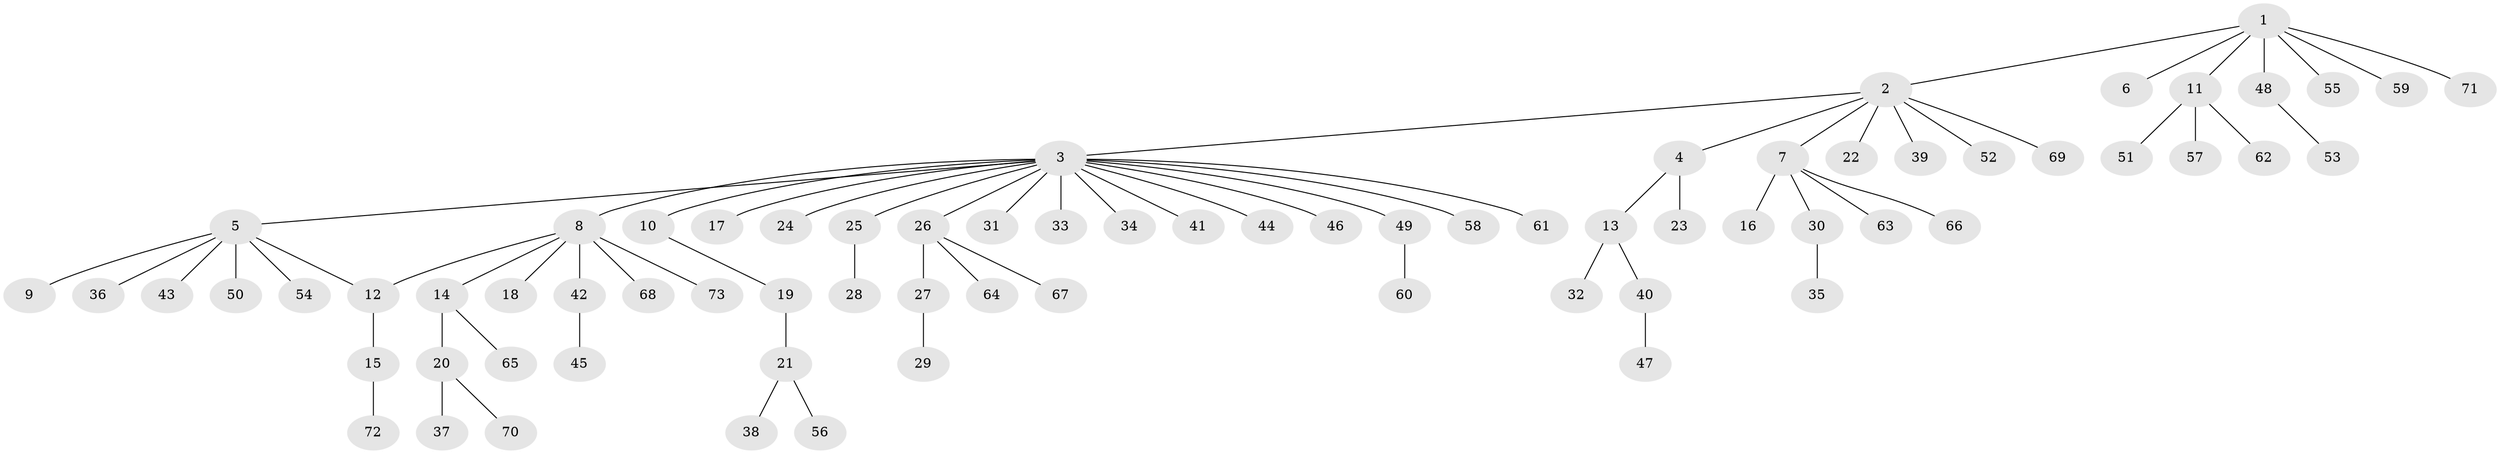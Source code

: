 // Generated by graph-tools (version 1.1) at 2025/11/02/27/25 16:11:15]
// undirected, 73 vertices, 73 edges
graph export_dot {
graph [start="1"]
  node [color=gray90,style=filled];
  1;
  2;
  3;
  4;
  5;
  6;
  7;
  8;
  9;
  10;
  11;
  12;
  13;
  14;
  15;
  16;
  17;
  18;
  19;
  20;
  21;
  22;
  23;
  24;
  25;
  26;
  27;
  28;
  29;
  30;
  31;
  32;
  33;
  34;
  35;
  36;
  37;
  38;
  39;
  40;
  41;
  42;
  43;
  44;
  45;
  46;
  47;
  48;
  49;
  50;
  51;
  52;
  53;
  54;
  55;
  56;
  57;
  58;
  59;
  60;
  61;
  62;
  63;
  64;
  65;
  66;
  67;
  68;
  69;
  70;
  71;
  72;
  73;
  1 -- 2;
  1 -- 6;
  1 -- 11;
  1 -- 48;
  1 -- 55;
  1 -- 59;
  1 -- 71;
  2 -- 3;
  2 -- 4;
  2 -- 7;
  2 -- 22;
  2 -- 39;
  2 -- 52;
  2 -- 69;
  3 -- 5;
  3 -- 8;
  3 -- 10;
  3 -- 17;
  3 -- 24;
  3 -- 25;
  3 -- 26;
  3 -- 31;
  3 -- 33;
  3 -- 34;
  3 -- 41;
  3 -- 44;
  3 -- 46;
  3 -- 49;
  3 -- 58;
  3 -- 61;
  4 -- 13;
  4 -- 23;
  5 -- 9;
  5 -- 12;
  5 -- 36;
  5 -- 43;
  5 -- 50;
  5 -- 54;
  7 -- 16;
  7 -- 30;
  7 -- 63;
  7 -- 66;
  8 -- 12;
  8 -- 14;
  8 -- 18;
  8 -- 42;
  8 -- 68;
  8 -- 73;
  10 -- 19;
  11 -- 51;
  11 -- 57;
  11 -- 62;
  12 -- 15;
  13 -- 32;
  13 -- 40;
  14 -- 20;
  14 -- 65;
  15 -- 72;
  19 -- 21;
  20 -- 37;
  20 -- 70;
  21 -- 38;
  21 -- 56;
  25 -- 28;
  26 -- 27;
  26 -- 64;
  26 -- 67;
  27 -- 29;
  30 -- 35;
  40 -- 47;
  42 -- 45;
  48 -- 53;
  49 -- 60;
}
